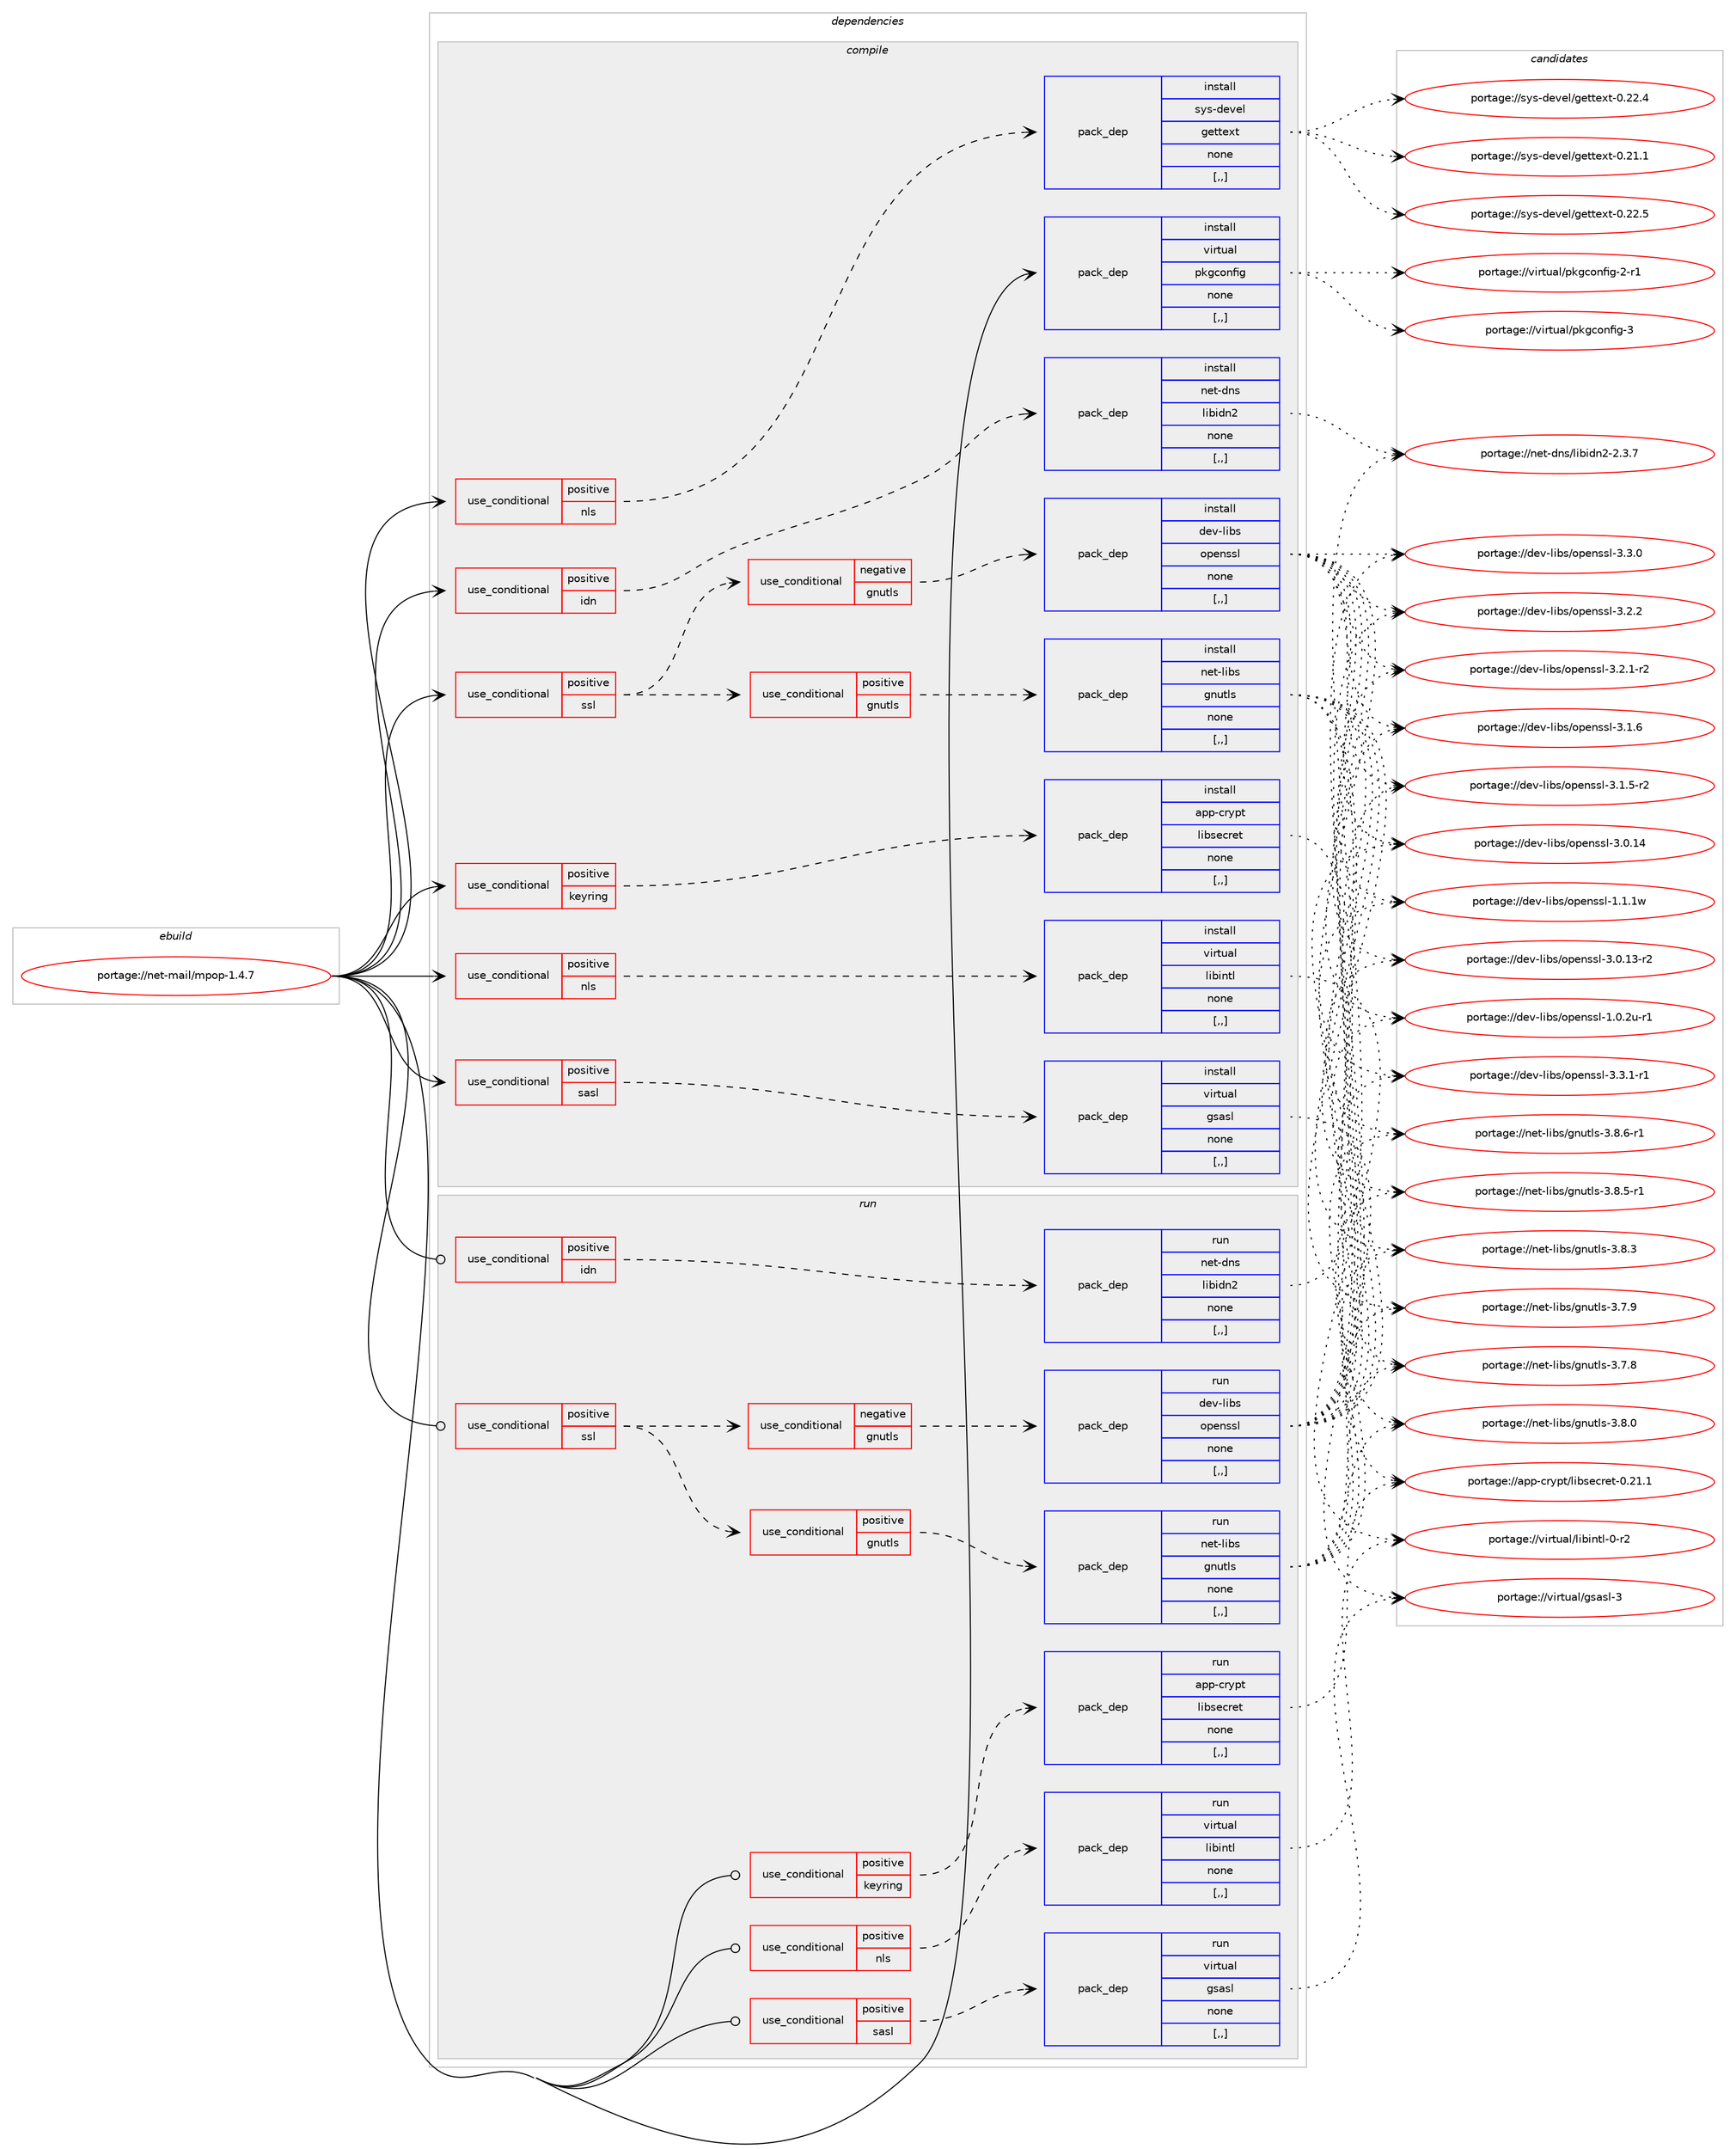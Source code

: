 digraph prolog {

# *************
# Graph options
# *************

newrank=true;
concentrate=true;
compound=true;
graph [rankdir=LR,fontname=Helvetica,fontsize=10,ranksep=1.5];#, ranksep=2.5, nodesep=0.2];
edge  [arrowhead=vee];
node  [fontname=Helvetica,fontsize=10];

# **********
# The ebuild
# **********

subgraph cluster_leftcol {
color=gray;
label=<<i>ebuild</i>>;
id [label="portage://net-mail/mpop-1.4.7", color=red, width=4, href="../net-mail/mpop-1.4.7.svg"];
}

# ****************
# The dependencies
# ****************

subgraph cluster_midcol {
color=gray;
label=<<i>dependencies</i>>;
subgraph cluster_compile {
fillcolor="#eeeeee";
style=filled;
label=<<i>compile</i>>;
subgraph cond95304 {
dependency364392 [label=<<TABLE BORDER="0" CELLBORDER="1" CELLSPACING="0" CELLPADDING="4"><TR><TD ROWSPAN="3" CELLPADDING="10">use_conditional</TD></TR><TR><TD>positive</TD></TR><TR><TD>idn</TD></TR></TABLE>>, shape=none, color=red];
subgraph pack266427 {
dependency364393 [label=<<TABLE BORDER="0" CELLBORDER="1" CELLSPACING="0" CELLPADDING="4" WIDTH="220"><TR><TD ROWSPAN="6" CELLPADDING="30">pack_dep</TD></TR><TR><TD WIDTH="110">install</TD></TR><TR><TD>net-dns</TD></TR><TR><TD>libidn2</TD></TR><TR><TD>none</TD></TR><TR><TD>[,,]</TD></TR></TABLE>>, shape=none, color=blue];
}
dependency364392:e -> dependency364393:w [weight=20,style="dashed",arrowhead="vee"];
}
id:e -> dependency364392:w [weight=20,style="solid",arrowhead="vee"];
subgraph cond95305 {
dependency364394 [label=<<TABLE BORDER="0" CELLBORDER="1" CELLSPACING="0" CELLPADDING="4"><TR><TD ROWSPAN="3" CELLPADDING="10">use_conditional</TD></TR><TR><TD>positive</TD></TR><TR><TD>keyring</TD></TR></TABLE>>, shape=none, color=red];
subgraph pack266428 {
dependency364395 [label=<<TABLE BORDER="0" CELLBORDER="1" CELLSPACING="0" CELLPADDING="4" WIDTH="220"><TR><TD ROWSPAN="6" CELLPADDING="30">pack_dep</TD></TR><TR><TD WIDTH="110">install</TD></TR><TR><TD>app-crypt</TD></TR><TR><TD>libsecret</TD></TR><TR><TD>none</TD></TR><TR><TD>[,,]</TD></TR></TABLE>>, shape=none, color=blue];
}
dependency364394:e -> dependency364395:w [weight=20,style="dashed",arrowhead="vee"];
}
id:e -> dependency364394:w [weight=20,style="solid",arrowhead="vee"];
subgraph cond95306 {
dependency364396 [label=<<TABLE BORDER="0" CELLBORDER="1" CELLSPACING="0" CELLPADDING="4"><TR><TD ROWSPAN="3" CELLPADDING="10">use_conditional</TD></TR><TR><TD>positive</TD></TR><TR><TD>nls</TD></TR></TABLE>>, shape=none, color=red];
subgraph pack266429 {
dependency364397 [label=<<TABLE BORDER="0" CELLBORDER="1" CELLSPACING="0" CELLPADDING="4" WIDTH="220"><TR><TD ROWSPAN="6" CELLPADDING="30">pack_dep</TD></TR><TR><TD WIDTH="110">install</TD></TR><TR><TD>sys-devel</TD></TR><TR><TD>gettext</TD></TR><TR><TD>none</TD></TR><TR><TD>[,,]</TD></TR></TABLE>>, shape=none, color=blue];
}
dependency364396:e -> dependency364397:w [weight=20,style="dashed",arrowhead="vee"];
}
id:e -> dependency364396:w [weight=20,style="solid",arrowhead="vee"];
subgraph cond95307 {
dependency364398 [label=<<TABLE BORDER="0" CELLBORDER="1" CELLSPACING="0" CELLPADDING="4"><TR><TD ROWSPAN="3" CELLPADDING="10">use_conditional</TD></TR><TR><TD>positive</TD></TR><TR><TD>nls</TD></TR></TABLE>>, shape=none, color=red];
subgraph pack266430 {
dependency364399 [label=<<TABLE BORDER="0" CELLBORDER="1" CELLSPACING="0" CELLPADDING="4" WIDTH="220"><TR><TD ROWSPAN="6" CELLPADDING="30">pack_dep</TD></TR><TR><TD WIDTH="110">install</TD></TR><TR><TD>virtual</TD></TR><TR><TD>libintl</TD></TR><TR><TD>none</TD></TR><TR><TD>[,,]</TD></TR></TABLE>>, shape=none, color=blue];
}
dependency364398:e -> dependency364399:w [weight=20,style="dashed",arrowhead="vee"];
}
id:e -> dependency364398:w [weight=20,style="solid",arrowhead="vee"];
subgraph cond95308 {
dependency364400 [label=<<TABLE BORDER="0" CELLBORDER="1" CELLSPACING="0" CELLPADDING="4"><TR><TD ROWSPAN="3" CELLPADDING="10">use_conditional</TD></TR><TR><TD>positive</TD></TR><TR><TD>sasl</TD></TR></TABLE>>, shape=none, color=red];
subgraph pack266431 {
dependency364401 [label=<<TABLE BORDER="0" CELLBORDER="1" CELLSPACING="0" CELLPADDING="4" WIDTH="220"><TR><TD ROWSPAN="6" CELLPADDING="30">pack_dep</TD></TR><TR><TD WIDTH="110">install</TD></TR><TR><TD>virtual</TD></TR><TR><TD>gsasl</TD></TR><TR><TD>none</TD></TR><TR><TD>[,,]</TD></TR></TABLE>>, shape=none, color=blue];
}
dependency364400:e -> dependency364401:w [weight=20,style="dashed",arrowhead="vee"];
}
id:e -> dependency364400:w [weight=20,style="solid",arrowhead="vee"];
subgraph cond95309 {
dependency364402 [label=<<TABLE BORDER="0" CELLBORDER="1" CELLSPACING="0" CELLPADDING="4"><TR><TD ROWSPAN="3" CELLPADDING="10">use_conditional</TD></TR><TR><TD>positive</TD></TR><TR><TD>ssl</TD></TR></TABLE>>, shape=none, color=red];
subgraph cond95310 {
dependency364403 [label=<<TABLE BORDER="0" CELLBORDER="1" CELLSPACING="0" CELLPADDING="4"><TR><TD ROWSPAN="3" CELLPADDING="10">use_conditional</TD></TR><TR><TD>positive</TD></TR><TR><TD>gnutls</TD></TR></TABLE>>, shape=none, color=red];
subgraph pack266432 {
dependency364404 [label=<<TABLE BORDER="0" CELLBORDER="1" CELLSPACING="0" CELLPADDING="4" WIDTH="220"><TR><TD ROWSPAN="6" CELLPADDING="30">pack_dep</TD></TR><TR><TD WIDTH="110">install</TD></TR><TR><TD>net-libs</TD></TR><TR><TD>gnutls</TD></TR><TR><TD>none</TD></TR><TR><TD>[,,]</TD></TR></TABLE>>, shape=none, color=blue];
}
dependency364403:e -> dependency364404:w [weight=20,style="dashed",arrowhead="vee"];
}
dependency364402:e -> dependency364403:w [weight=20,style="dashed",arrowhead="vee"];
subgraph cond95311 {
dependency364405 [label=<<TABLE BORDER="0" CELLBORDER="1" CELLSPACING="0" CELLPADDING="4"><TR><TD ROWSPAN="3" CELLPADDING="10">use_conditional</TD></TR><TR><TD>negative</TD></TR><TR><TD>gnutls</TD></TR></TABLE>>, shape=none, color=red];
subgraph pack266433 {
dependency364406 [label=<<TABLE BORDER="0" CELLBORDER="1" CELLSPACING="0" CELLPADDING="4" WIDTH="220"><TR><TD ROWSPAN="6" CELLPADDING="30">pack_dep</TD></TR><TR><TD WIDTH="110">install</TD></TR><TR><TD>dev-libs</TD></TR><TR><TD>openssl</TD></TR><TR><TD>none</TD></TR><TR><TD>[,,]</TD></TR></TABLE>>, shape=none, color=blue];
}
dependency364405:e -> dependency364406:w [weight=20,style="dashed",arrowhead="vee"];
}
dependency364402:e -> dependency364405:w [weight=20,style="dashed",arrowhead="vee"];
}
id:e -> dependency364402:w [weight=20,style="solid",arrowhead="vee"];
subgraph pack266434 {
dependency364407 [label=<<TABLE BORDER="0" CELLBORDER="1" CELLSPACING="0" CELLPADDING="4" WIDTH="220"><TR><TD ROWSPAN="6" CELLPADDING="30">pack_dep</TD></TR><TR><TD WIDTH="110">install</TD></TR><TR><TD>virtual</TD></TR><TR><TD>pkgconfig</TD></TR><TR><TD>none</TD></TR><TR><TD>[,,]</TD></TR></TABLE>>, shape=none, color=blue];
}
id:e -> dependency364407:w [weight=20,style="solid",arrowhead="vee"];
}
subgraph cluster_compileandrun {
fillcolor="#eeeeee";
style=filled;
label=<<i>compile and run</i>>;
}
subgraph cluster_run {
fillcolor="#eeeeee";
style=filled;
label=<<i>run</i>>;
subgraph cond95312 {
dependency364408 [label=<<TABLE BORDER="0" CELLBORDER="1" CELLSPACING="0" CELLPADDING="4"><TR><TD ROWSPAN="3" CELLPADDING="10">use_conditional</TD></TR><TR><TD>positive</TD></TR><TR><TD>idn</TD></TR></TABLE>>, shape=none, color=red];
subgraph pack266435 {
dependency364409 [label=<<TABLE BORDER="0" CELLBORDER="1" CELLSPACING="0" CELLPADDING="4" WIDTH="220"><TR><TD ROWSPAN="6" CELLPADDING="30">pack_dep</TD></TR><TR><TD WIDTH="110">run</TD></TR><TR><TD>net-dns</TD></TR><TR><TD>libidn2</TD></TR><TR><TD>none</TD></TR><TR><TD>[,,]</TD></TR></TABLE>>, shape=none, color=blue];
}
dependency364408:e -> dependency364409:w [weight=20,style="dashed",arrowhead="vee"];
}
id:e -> dependency364408:w [weight=20,style="solid",arrowhead="odot"];
subgraph cond95313 {
dependency364410 [label=<<TABLE BORDER="0" CELLBORDER="1" CELLSPACING="0" CELLPADDING="4"><TR><TD ROWSPAN="3" CELLPADDING="10">use_conditional</TD></TR><TR><TD>positive</TD></TR><TR><TD>keyring</TD></TR></TABLE>>, shape=none, color=red];
subgraph pack266436 {
dependency364411 [label=<<TABLE BORDER="0" CELLBORDER="1" CELLSPACING="0" CELLPADDING="4" WIDTH="220"><TR><TD ROWSPAN="6" CELLPADDING="30">pack_dep</TD></TR><TR><TD WIDTH="110">run</TD></TR><TR><TD>app-crypt</TD></TR><TR><TD>libsecret</TD></TR><TR><TD>none</TD></TR><TR><TD>[,,]</TD></TR></TABLE>>, shape=none, color=blue];
}
dependency364410:e -> dependency364411:w [weight=20,style="dashed",arrowhead="vee"];
}
id:e -> dependency364410:w [weight=20,style="solid",arrowhead="odot"];
subgraph cond95314 {
dependency364412 [label=<<TABLE BORDER="0" CELLBORDER="1" CELLSPACING="0" CELLPADDING="4"><TR><TD ROWSPAN="3" CELLPADDING="10">use_conditional</TD></TR><TR><TD>positive</TD></TR><TR><TD>nls</TD></TR></TABLE>>, shape=none, color=red];
subgraph pack266437 {
dependency364413 [label=<<TABLE BORDER="0" CELLBORDER="1" CELLSPACING="0" CELLPADDING="4" WIDTH="220"><TR><TD ROWSPAN="6" CELLPADDING="30">pack_dep</TD></TR><TR><TD WIDTH="110">run</TD></TR><TR><TD>virtual</TD></TR><TR><TD>libintl</TD></TR><TR><TD>none</TD></TR><TR><TD>[,,]</TD></TR></TABLE>>, shape=none, color=blue];
}
dependency364412:e -> dependency364413:w [weight=20,style="dashed",arrowhead="vee"];
}
id:e -> dependency364412:w [weight=20,style="solid",arrowhead="odot"];
subgraph cond95315 {
dependency364414 [label=<<TABLE BORDER="0" CELLBORDER="1" CELLSPACING="0" CELLPADDING="4"><TR><TD ROWSPAN="3" CELLPADDING="10">use_conditional</TD></TR><TR><TD>positive</TD></TR><TR><TD>sasl</TD></TR></TABLE>>, shape=none, color=red];
subgraph pack266438 {
dependency364415 [label=<<TABLE BORDER="0" CELLBORDER="1" CELLSPACING="0" CELLPADDING="4" WIDTH="220"><TR><TD ROWSPAN="6" CELLPADDING="30">pack_dep</TD></TR><TR><TD WIDTH="110">run</TD></TR><TR><TD>virtual</TD></TR><TR><TD>gsasl</TD></TR><TR><TD>none</TD></TR><TR><TD>[,,]</TD></TR></TABLE>>, shape=none, color=blue];
}
dependency364414:e -> dependency364415:w [weight=20,style="dashed",arrowhead="vee"];
}
id:e -> dependency364414:w [weight=20,style="solid",arrowhead="odot"];
subgraph cond95316 {
dependency364416 [label=<<TABLE BORDER="0" CELLBORDER="1" CELLSPACING="0" CELLPADDING="4"><TR><TD ROWSPAN="3" CELLPADDING="10">use_conditional</TD></TR><TR><TD>positive</TD></TR><TR><TD>ssl</TD></TR></TABLE>>, shape=none, color=red];
subgraph cond95317 {
dependency364417 [label=<<TABLE BORDER="0" CELLBORDER="1" CELLSPACING="0" CELLPADDING="4"><TR><TD ROWSPAN="3" CELLPADDING="10">use_conditional</TD></TR><TR><TD>positive</TD></TR><TR><TD>gnutls</TD></TR></TABLE>>, shape=none, color=red];
subgraph pack266439 {
dependency364418 [label=<<TABLE BORDER="0" CELLBORDER="1" CELLSPACING="0" CELLPADDING="4" WIDTH="220"><TR><TD ROWSPAN="6" CELLPADDING="30">pack_dep</TD></TR><TR><TD WIDTH="110">run</TD></TR><TR><TD>net-libs</TD></TR><TR><TD>gnutls</TD></TR><TR><TD>none</TD></TR><TR><TD>[,,]</TD></TR></TABLE>>, shape=none, color=blue];
}
dependency364417:e -> dependency364418:w [weight=20,style="dashed",arrowhead="vee"];
}
dependency364416:e -> dependency364417:w [weight=20,style="dashed",arrowhead="vee"];
subgraph cond95318 {
dependency364419 [label=<<TABLE BORDER="0" CELLBORDER="1" CELLSPACING="0" CELLPADDING="4"><TR><TD ROWSPAN="3" CELLPADDING="10">use_conditional</TD></TR><TR><TD>negative</TD></TR><TR><TD>gnutls</TD></TR></TABLE>>, shape=none, color=red];
subgraph pack266440 {
dependency364420 [label=<<TABLE BORDER="0" CELLBORDER="1" CELLSPACING="0" CELLPADDING="4" WIDTH="220"><TR><TD ROWSPAN="6" CELLPADDING="30">pack_dep</TD></TR><TR><TD WIDTH="110">run</TD></TR><TR><TD>dev-libs</TD></TR><TR><TD>openssl</TD></TR><TR><TD>none</TD></TR><TR><TD>[,,]</TD></TR></TABLE>>, shape=none, color=blue];
}
dependency364419:e -> dependency364420:w [weight=20,style="dashed",arrowhead="vee"];
}
dependency364416:e -> dependency364419:w [weight=20,style="dashed",arrowhead="vee"];
}
id:e -> dependency364416:w [weight=20,style="solid",arrowhead="odot"];
}
}

# **************
# The candidates
# **************

subgraph cluster_choices {
rank=same;
color=gray;
label=<<i>candidates</i>>;

subgraph choice266427 {
color=black;
nodesep=1;
choice11010111645100110115471081059810510011050455046514655 [label="portage://net-dns/libidn2-2.3.7", color=red, width=4,href="../net-dns/libidn2-2.3.7.svg"];
dependency364393:e -> choice11010111645100110115471081059810510011050455046514655:w [style=dotted,weight="100"];
}
subgraph choice266428 {
color=black;
nodesep=1;
choice97112112459911412111211647108105981151019911410111645484650494649 [label="portage://app-crypt/libsecret-0.21.1", color=red, width=4,href="../app-crypt/libsecret-0.21.1.svg"];
dependency364395:e -> choice97112112459911412111211647108105981151019911410111645484650494649:w [style=dotted,weight="100"];
}
subgraph choice266429 {
color=black;
nodesep=1;
choice115121115451001011181011084710310111611610112011645484650504653 [label="portage://sys-devel/gettext-0.22.5", color=red, width=4,href="../sys-devel/gettext-0.22.5.svg"];
choice115121115451001011181011084710310111611610112011645484650504652 [label="portage://sys-devel/gettext-0.22.4", color=red, width=4,href="../sys-devel/gettext-0.22.4.svg"];
choice115121115451001011181011084710310111611610112011645484650494649 [label="portage://sys-devel/gettext-0.21.1", color=red, width=4,href="../sys-devel/gettext-0.21.1.svg"];
dependency364397:e -> choice115121115451001011181011084710310111611610112011645484650504653:w [style=dotted,weight="100"];
dependency364397:e -> choice115121115451001011181011084710310111611610112011645484650504652:w [style=dotted,weight="100"];
dependency364397:e -> choice115121115451001011181011084710310111611610112011645484650494649:w [style=dotted,weight="100"];
}
subgraph choice266430 {
color=black;
nodesep=1;
choice11810511411611797108471081059810511011610845484511450 [label="portage://virtual/libintl-0-r2", color=red, width=4,href="../virtual/libintl-0-r2.svg"];
dependency364399:e -> choice11810511411611797108471081059810511011610845484511450:w [style=dotted,weight="100"];
}
subgraph choice266431 {
color=black;
nodesep=1;
choice1181051141161179710847103115971151084551 [label="portage://virtual/gsasl-3", color=red, width=4,href="../virtual/gsasl-3.svg"];
dependency364401:e -> choice1181051141161179710847103115971151084551:w [style=dotted,weight="100"];
}
subgraph choice266432 {
color=black;
nodesep=1;
choice1101011164510810598115471031101171161081154551465646544511449 [label="portage://net-libs/gnutls-3.8.6-r1", color=red, width=4,href="../net-libs/gnutls-3.8.6-r1.svg"];
choice1101011164510810598115471031101171161081154551465646534511449 [label="portage://net-libs/gnutls-3.8.5-r1", color=red, width=4,href="../net-libs/gnutls-3.8.5-r1.svg"];
choice110101116451081059811547103110117116108115455146564651 [label="portage://net-libs/gnutls-3.8.3", color=red, width=4,href="../net-libs/gnutls-3.8.3.svg"];
choice110101116451081059811547103110117116108115455146564648 [label="portage://net-libs/gnutls-3.8.0", color=red, width=4,href="../net-libs/gnutls-3.8.0.svg"];
choice110101116451081059811547103110117116108115455146554657 [label="portage://net-libs/gnutls-3.7.9", color=red, width=4,href="../net-libs/gnutls-3.7.9.svg"];
choice110101116451081059811547103110117116108115455146554656 [label="portage://net-libs/gnutls-3.7.8", color=red, width=4,href="../net-libs/gnutls-3.7.8.svg"];
dependency364404:e -> choice1101011164510810598115471031101171161081154551465646544511449:w [style=dotted,weight="100"];
dependency364404:e -> choice1101011164510810598115471031101171161081154551465646534511449:w [style=dotted,weight="100"];
dependency364404:e -> choice110101116451081059811547103110117116108115455146564651:w [style=dotted,weight="100"];
dependency364404:e -> choice110101116451081059811547103110117116108115455146564648:w [style=dotted,weight="100"];
dependency364404:e -> choice110101116451081059811547103110117116108115455146554657:w [style=dotted,weight="100"];
dependency364404:e -> choice110101116451081059811547103110117116108115455146554656:w [style=dotted,weight="100"];
}
subgraph choice266433 {
color=black;
nodesep=1;
choice1001011184510810598115471111121011101151151084551465146494511449 [label="portage://dev-libs/openssl-3.3.1-r1", color=red, width=4,href="../dev-libs/openssl-3.3.1-r1.svg"];
choice100101118451081059811547111112101110115115108455146514648 [label="portage://dev-libs/openssl-3.3.0", color=red, width=4,href="../dev-libs/openssl-3.3.0.svg"];
choice100101118451081059811547111112101110115115108455146504650 [label="portage://dev-libs/openssl-3.2.2", color=red, width=4,href="../dev-libs/openssl-3.2.2.svg"];
choice1001011184510810598115471111121011101151151084551465046494511450 [label="portage://dev-libs/openssl-3.2.1-r2", color=red, width=4,href="../dev-libs/openssl-3.2.1-r2.svg"];
choice100101118451081059811547111112101110115115108455146494654 [label="portage://dev-libs/openssl-3.1.6", color=red, width=4,href="../dev-libs/openssl-3.1.6.svg"];
choice1001011184510810598115471111121011101151151084551464946534511450 [label="portage://dev-libs/openssl-3.1.5-r2", color=red, width=4,href="../dev-libs/openssl-3.1.5-r2.svg"];
choice10010111845108105981154711111210111011511510845514648464952 [label="portage://dev-libs/openssl-3.0.14", color=red, width=4,href="../dev-libs/openssl-3.0.14.svg"];
choice100101118451081059811547111112101110115115108455146484649514511450 [label="portage://dev-libs/openssl-3.0.13-r2", color=red, width=4,href="../dev-libs/openssl-3.0.13-r2.svg"];
choice100101118451081059811547111112101110115115108454946494649119 [label="portage://dev-libs/openssl-1.1.1w", color=red, width=4,href="../dev-libs/openssl-1.1.1w.svg"];
choice1001011184510810598115471111121011101151151084549464846501174511449 [label="portage://dev-libs/openssl-1.0.2u-r1", color=red, width=4,href="../dev-libs/openssl-1.0.2u-r1.svg"];
dependency364406:e -> choice1001011184510810598115471111121011101151151084551465146494511449:w [style=dotted,weight="100"];
dependency364406:e -> choice100101118451081059811547111112101110115115108455146514648:w [style=dotted,weight="100"];
dependency364406:e -> choice100101118451081059811547111112101110115115108455146504650:w [style=dotted,weight="100"];
dependency364406:e -> choice1001011184510810598115471111121011101151151084551465046494511450:w [style=dotted,weight="100"];
dependency364406:e -> choice100101118451081059811547111112101110115115108455146494654:w [style=dotted,weight="100"];
dependency364406:e -> choice1001011184510810598115471111121011101151151084551464946534511450:w [style=dotted,weight="100"];
dependency364406:e -> choice10010111845108105981154711111210111011511510845514648464952:w [style=dotted,weight="100"];
dependency364406:e -> choice100101118451081059811547111112101110115115108455146484649514511450:w [style=dotted,weight="100"];
dependency364406:e -> choice100101118451081059811547111112101110115115108454946494649119:w [style=dotted,weight="100"];
dependency364406:e -> choice1001011184510810598115471111121011101151151084549464846501174511449:w [style=dotted,weight="100"];
}
subgraph choice266434 {
color=black;
nodesep=1;
choice1181051141161179710847112107103991111101021051034551 [label="portage://virtual/pkgconfig-3", color=red, width=4,href="../virtual/pkgconfig-3.svg"];
choice11810511411611797108471121071039911111010210510345504511449 [label="portage://virtual/pkgconfig-2-r1", color=red, width=4,href="../virtual/pkgconfig-2-r1.svg"];
dependency364407:e -> choice1181051141161179710847112107103991111101021051034551:w [style=dotted,weight="100"];
dependency364407:e -> choice11810511411611797108471121071039911111010210510345504511449:w [style=dotted,weight="100"];
}
subgraph choice266435 {
color=black;
nodesep=1;
choice11010111645100110115471081059810510011050455046514655 [label="portage://net-dns/libidn2-2.3.7", color=red, width=4,href="../net-dns/libidn2-2.3.7.svg"];
dependency364409:e -> choice11010111645100110115471081059810510011050455046514655:w [style=dotted,weight="100"];
}
subgraph choice266436 {
color=black;
nodesep=1;
choice97112112459911412111211647108105981151019911410111645484650494649 [label="portage://app-crypt/libsecret-0.21.1", color=red, width=4,href="../app-crypt/libsecret-0.21.1.svg"];
dependency364411:e -> choice97112112459911412111211647108105981151019911410111645484650494649:w [style=dotted,weight="100"];
}
subgraph choice266437 {
color=black;
nodesep=1;
choice11810511411611797108471081059810511011610845484511450 [label="portage://virtual/libintl-0-r2", color=red, width=4,href="../virtual/libintl-0-r2.svg"];
dependency364413:e -> choice11810511411611797108471081059810511011610845484511450:w [style=dotted,weight="100"];
}
subgraph choice266438 {
color=black;
nodesep=1;
choice1181051141161179710847103115971151084551 [label="portage://virtual/gsasl-3", color=red, width=4,href="../virtual/gsasl-3.svg"];
dependency364415:e -> choice1181051141161179710847103115971151084551:w [style=dotted,weight="100"];
}
subgraph choice266439 {
color=black;
nodesep=1;
choice1101011164510810598115471031101171161081154551465646544511449 [label="portage://net-libs/gnutls-3.8.6-r1", color=red, width=4,href="../net-libs/gnutls-3.8.6-r1.svg"];
choice1101011164510810598115471031101171161081154551465646534511449 [label="portage://net-libs/gnutls-3.8.5-r1", color=red, width=4,href="../net-libs/gnutls-3.8.5-r1.svg"];
choice110101116451081059811547103110117116108115455146564651 [label="portage://net-libs/gnutls-3.8.3", color=red, width=4,href="../net-libs/gnutls-3.8.3.svg"];
choice110101116451081059811547103110117116108115455146564648 [label="portage://net-libs/gnutls-3.8.0", color=red, width=4,href="../net-libs/gnutls-3.8.0.svg"];
choice110101116451081059811547103110117116108115455146554657 [label="portage://net-libs/gnutls-3.7.9", color=red, width=4,href="../net-libs/gnutls-3.7.9.svg"];
choice110101116451081059811547103110117116108115455146554656 [label="portage://net-libs/gnutls-3.7.8", color=red, width=4,href="../net-libs/gnutls-3.7.8.svg"];
dependency364418:e -> choice1101011164510810598115471031101171161081154551465646544511449:w [style=dotted,weight="100"];
dependency364418:e -> choice1101011164510810598115471031101171161081154551465646534511449:w [style=dotted,weight="100"];
dependency364418:e -> choice110101116451081059811547103110117116108115455146564651:w [style=dotted,weight="100"];
dependency364418:e -> choice110101116451081059811547103110117116108115455146564648:w [style=dotted,weight="100"];
dependency364418:e -> choice110101116451081059811547103110117116108115455146554657:w [style=dotted,weight="100"];
dependency364418:e -> choice110101116451081059811547103110117116108115455146554656:w [style=dotted,weight="100"];
}
subgraph choice266440 {
color=black;
nodesep=1;
choice1001011184510810598115471111121011101151151084551465146494511449 [label="portage://dev-libs/openssl-3.3.1-r1", color=red, width=4,href="../dev-libs/openssl-3.3.1-r1.svg"];
choice100101118451081059811547111112101110115115108455146514648 [label="portage://dev-libs/openssl-3.3.0", color=red, width=4,href="../dev-libs/openssl-3.3.0.svg"];
choice100101118451081059811547111112101110115115108455146504650 [label="portage://dev-libs/openssl-3.2.2", color=red, width=4,href="../dev-libs/openssl-3.2.2.svg"];
choice1001011184510810598115471111121011101151151084551465046494511450 [label="portage://dev-libs/openssl-3.2.1-r2", color=red, width=4,href="../dev-libs/openssl-3.2.1-r2.svg"];
choice100101118451081059811547111112101110115115108455146494654 [label="portage://dev-libs/openssl-3.1.6", color=red, width=4,href="../dev-libs/openssl-3.1.6.svg"];
choice1001011184510810598115471111121011101151151084551464946534511450 [label="portage://dev-libs/openssl-3.1.5-r2", color=red, width=4,href="../dev-libs/openssl-3.1.5-r2.svg"];
choice10010111845108105981154711111210111011511510845514648464952 [label="portage://dev-libs/openssl-3.0.14", color=red, width=4,href="../dev-libs/openssl-3.0.14.svg"];
choice100101118451081059811547111112101110115115108455146484649514511450 [label="portage://dev-libs/openssl-3.0.13-r2", color=red, width=4,href="../dev-libs/openssl-3.0.13-r2.svg"];
choice100101118451081059811547111112101110115115108454946494649119 [label="portage://dev-libs/openssl-1.1.1w", color=red, width=4,href="../dev-libs/openssl-1.1.1w.svg"];
choice1001011184510810598115471111121011101151151084549464846501174511449 [label="portage://dev-libs/openssl-1.0.2u-r1", color=red, width=4,href="../dev-libs/openssl-1.0.2u-r1.svg"];
dependency364420:e -> choice1001011184510810598115471111121011101151151084551465146494511449:w [style=dotted,weight="100"];
dependency364420:e -> choice100101118451081059811547111112101110115115108455146514648:w [style=dotted,weight="100"];
dependency364420:e -> choice100101118451081059811547111112101110115115108455146504650:w [style=dotted,weight="100"];
dependency364420:e -> choice1001011184510810598115471111121011101151151084551465046494511450:w [style=dotted,weight="100"];
dependency364420:e -> choice100101118451081059811547111112101110115115108455146494654:w [style=dotted,weight="100"];
dependency364420:e -> choice1001011184510810598115471111121011101151151084551464946534511450:w [style=dotted,weight="100"];
dependency364420:e -> choice10010111845108105981154711111210111011511510845514648464952:w [style=dotted,weight="100"];
dependency364420:e -> choice100101118451081059811547111112101110115115108455146484649514511450:w [style=dotted,weight="100"];
dependency364420:e -> choice100101118451081059811547111112101110115115108454946494649119:w [style=dotted,weight="100"];
dependency364420:e -> choice1001011184510810598115471111121011101151151084549464846501174511449:w [style=dotted,weight="100"];
}
}

}
